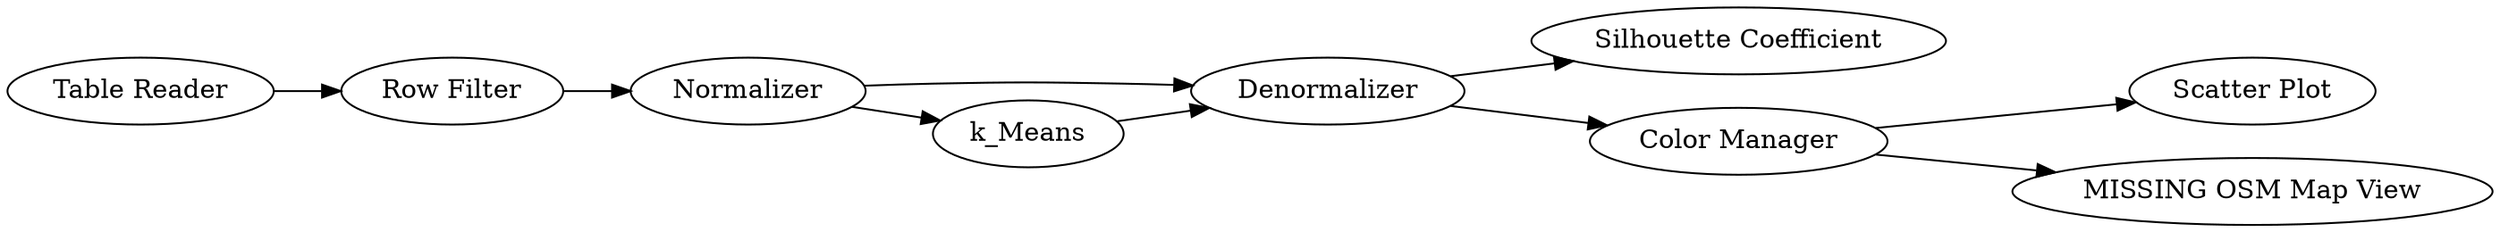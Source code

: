 digraph {
	"2533503499701902623_296" [label="Scatter Plot"]
	"2533503499701902623_274" [label="Row Filter"]
	"2533503499701902623_297" [label="Silhouette Coefficient"]
	"2533503499701902623_299" [label=Normalizer]
	"2533503499701902623_275" [label="MISSING OSM Map View"]
	"2533503499701902623_300" [label=Denormalizer]
	"2533503499701902623_298" [label="Table Reader"]
	"2533503499701902623_292" [label=k_Means]
	"2533503499701902623_276" [label="Color Manager"]
	"2533503499701902623_274" -> "2533503499701902623_299"
	"2533503499701902623_276" -> "2533503499701902623_296"
	"2533503499701902623_292" -> "2533503499701902623_300"
	"2533503499701902623_300" -> "2533503499701902623_276"
	"2533503499701902623_299" -> "2533503499701902623_292"
	"2533503499701902623_276" -> "2533503499701902623_275"
	"2533503499701902623_300" -> "2533503499701902623_297"
	"2533503499701902623_299" -> "2533503499701902623_300"
	"2533503499701902623_298" -> "2533503499701902623_274"
	rankdir=LR
}
